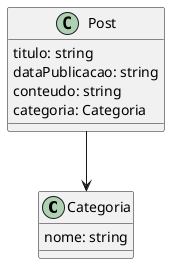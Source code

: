 @startuml modelo

class Categoria {
    nome: string
}

class Post {
    titulo: string
    dataPublicacao: string
    conteudo: string
    categoria: Categoria
}

Post --> Categoria

@enduml